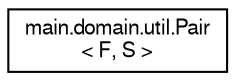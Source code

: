 digraph "Jerarquia Gràfica de la Classe"
{
 // LATEX_PDF_SIZE
  edge [fontname="FreeSans",fontsize="10",labelfontname="FreeSans",labelfontsize="10"];
  node [fontname="FreeSans",fontsize="10",shape=record];
  rankdir="LR";
  Node0 [label="main.domain.util.Pair\l\< F, S \>",height=0.2,width=0.4,color="black", fillcolor="white", style="filled",URL="$classmain_1_1domain_1_1util_1_1_pair.html",tooltip="Implementació senzilla de la classe Pair per poder-la usar en el nostre projecte, només amb les opera..."];
}

